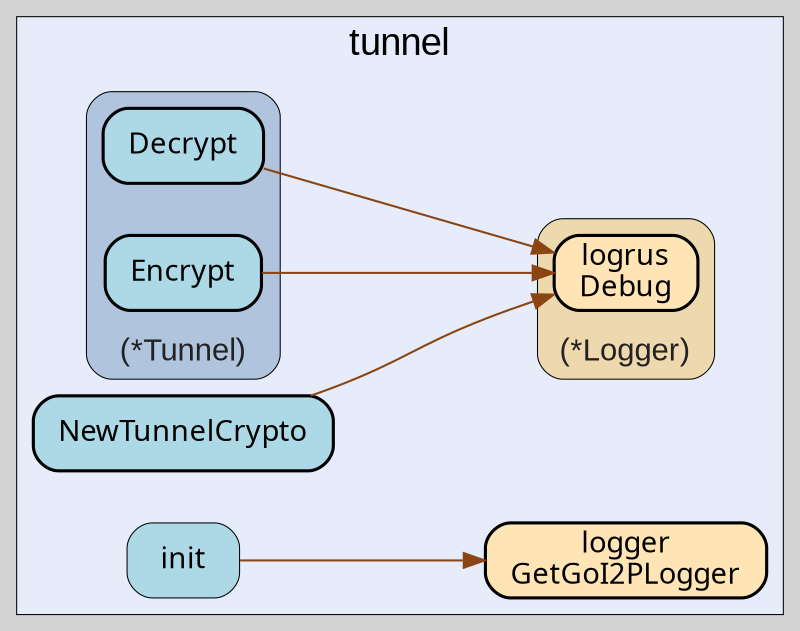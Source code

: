 digraph gocallvis {
    label="";
    labeljust="l";
    fontname="Arial";
    fontsize="14";
    rankdir="LR";
    bgcolor="lightgray";
    style="solid";
    penwidth="0.5";
    pad="0.0";
    nodesep="0.35";

    node [shape="box" style="filled,rounded" fillcolor="honeydew" fontname="Verdana" penwidth="1.0" margin="0.16,0.0"];
    edge [minlen="2"]

    subgraph "cluster_focus" {
        labelloc="t";
labeljust="c";
fontsize="18";
bgcolor="#e6ecfa";
label="tunnel";
        
        "github.com/go-i2p/crypto/tunnel.NewTunnelCrypto" [ fillcolor="lightblue" label="NewTunnelCrypto" penwidth="1.5" tooltip="github.com/go-i2p/crypto/tunnel.NewTunnelCrypto | defined in tunnel_struct.go:33\nat tunnel_struct.go:34: calling [(*github.com/sirupsen/logrus.Logger).Debug]\nat tunnel_struct.go:51: calling [(*github.com/sirupsen/logrus.Logger).Debug]" ]
        "github.com/go-i2p/crypto/tunnel.init" [ label="init" penwidth="0.5" tooltip="github.com/go-i2p/crypto/tunnel.init | defined in .:0\nat constants.go:10: calling [github.com/go-i2p/logger.GetGoI2PLogger]" fillcolor="lightblue" ]
        "github.com/go-i2p/logger.GetGoI2PLogger" [ fillcolor="moccasin" label="logger\nGetGoI2PLogger" penwidth="1.5" tooltip="github.com/go-i2p/logger.GetGoI2PLogger | defined in log.go:120" ]
        
        subgraph "cluster_*github.com/go-i2p/crypto/tunnel.Tunnel" {
        tooltip="type: *github.com/go-i2p/crypto/tunnel.Tunnel";
penwidth="0.5";
fontcolor="#222222";
fillcolor="lightsteelblue";
label="(*Tunnel)";
fontsize="15";
labelloc="b";
style="rounded,filled";
        
        "(*github.com/go-i2p/crypto/tunnel.Tunnel).Encrypt" [ fillcolor="lightblue" label="Encrypt" penwidth="1.5" tooltip="(*github.com/go-i2p/crypto/tunnel.Tunnel).Encrypt | defined in tunnel_struct.go:63\nat tunnel_struct.go:64: calling [(*github.com/sirupsen/logrus.Logger).Debug]\nat tunnel_struct.go:76: calling [(*github.com/sirupsen/logrus.Logger).Debug]" ]
        "(*github.com/go-i2p/crypto/tunnel.Tunnel).Decrypt" [ fillcolor="lightblue" label="Decrypt" penwidth="1.5" tooltip="(*github.com/go-i2p/crypto/tunnel.Tunnel).Decrypt | defined in tunnel_struct.go:86\nat tunnel_struct.go:87: calling [(*github.com/sirupsen/logrus.Logger).Debug]\nat tunnel_struct.go:99: calling [(*github.com/sirupsen/logrus.Logger).Debug]" ]
        
    }

        subgraph "cluster_*github.com/sirupsen/logrus.Logger" {
        tooltip="type: *github.com/sirupsen/logrus.Logger";
penwidth="0.5";
fontsize="15";
fontcolor="#222222";
labelloc="b";
style="rounded,filled";
fillcolor="wheat2";
label="(*Logger)";
        
        "(*github.com/sirupsen/logrus.Logger).Debug" [ fillcolor="moccasin" label="logrus\nDebug" penwidth="1.5" tooltip="(*github.com/sirupsen/logrus.Logger).Debug | defined in logger.go:221" ]
        
    }

    }

    "(*github.com/go-i2p/crypto/tunnel.Tunnel).Encrypt" -> "(*github.com/sirupsen/logrus.Logger).Debug" [ color="saddlebrown" tooltip="at tunnel_struct.go:64: calling [(*github.com/sirupsen/logrus.Logger).Debug]\nat tunnel_struct.go:76: calling [(*github.com/sirupsen/logrus.Logger).Debug]" ]
    "(*github.com/go-i2p/crypto/tunnel.Tunnel).Decrypt" -> "(*github.com/sirupsen/logrus.Logger).Debug" [ color="saddlebrown" tooltip="at tunnel_struct.go:87: calling [(*github.com/sirupsen/logrus.Logger).Debug]\nat tunnel_struct.go:99: calling [(*github.com/sirupsen/logrus.Logger).Debug]" ]
    "github.com/go-i2p/crypto/tunnel.NewTunnelCrypto" -> "(*github.com/sirupsen/logrus.Logger).Debug" [ color="saddlebrown" tooltip="at tunnel_struct.go:34: calling [(*github.com/sirupsen/logrus.Logger).Debug]\nat tunnel_struct.go:51: calling [(*github.com/sirupsen/logrus.Logger).Debug]" ]
    "github.com/go-i2p/crypto/tunnel.init" -> "github.com/go-i2p/logger.GetGoI2PLogger" [ color="saddlebrown" tooltip="at constants.go:10: calling [github.com/go-i2p/logger.GetGoI2PLogger]" ]
}
